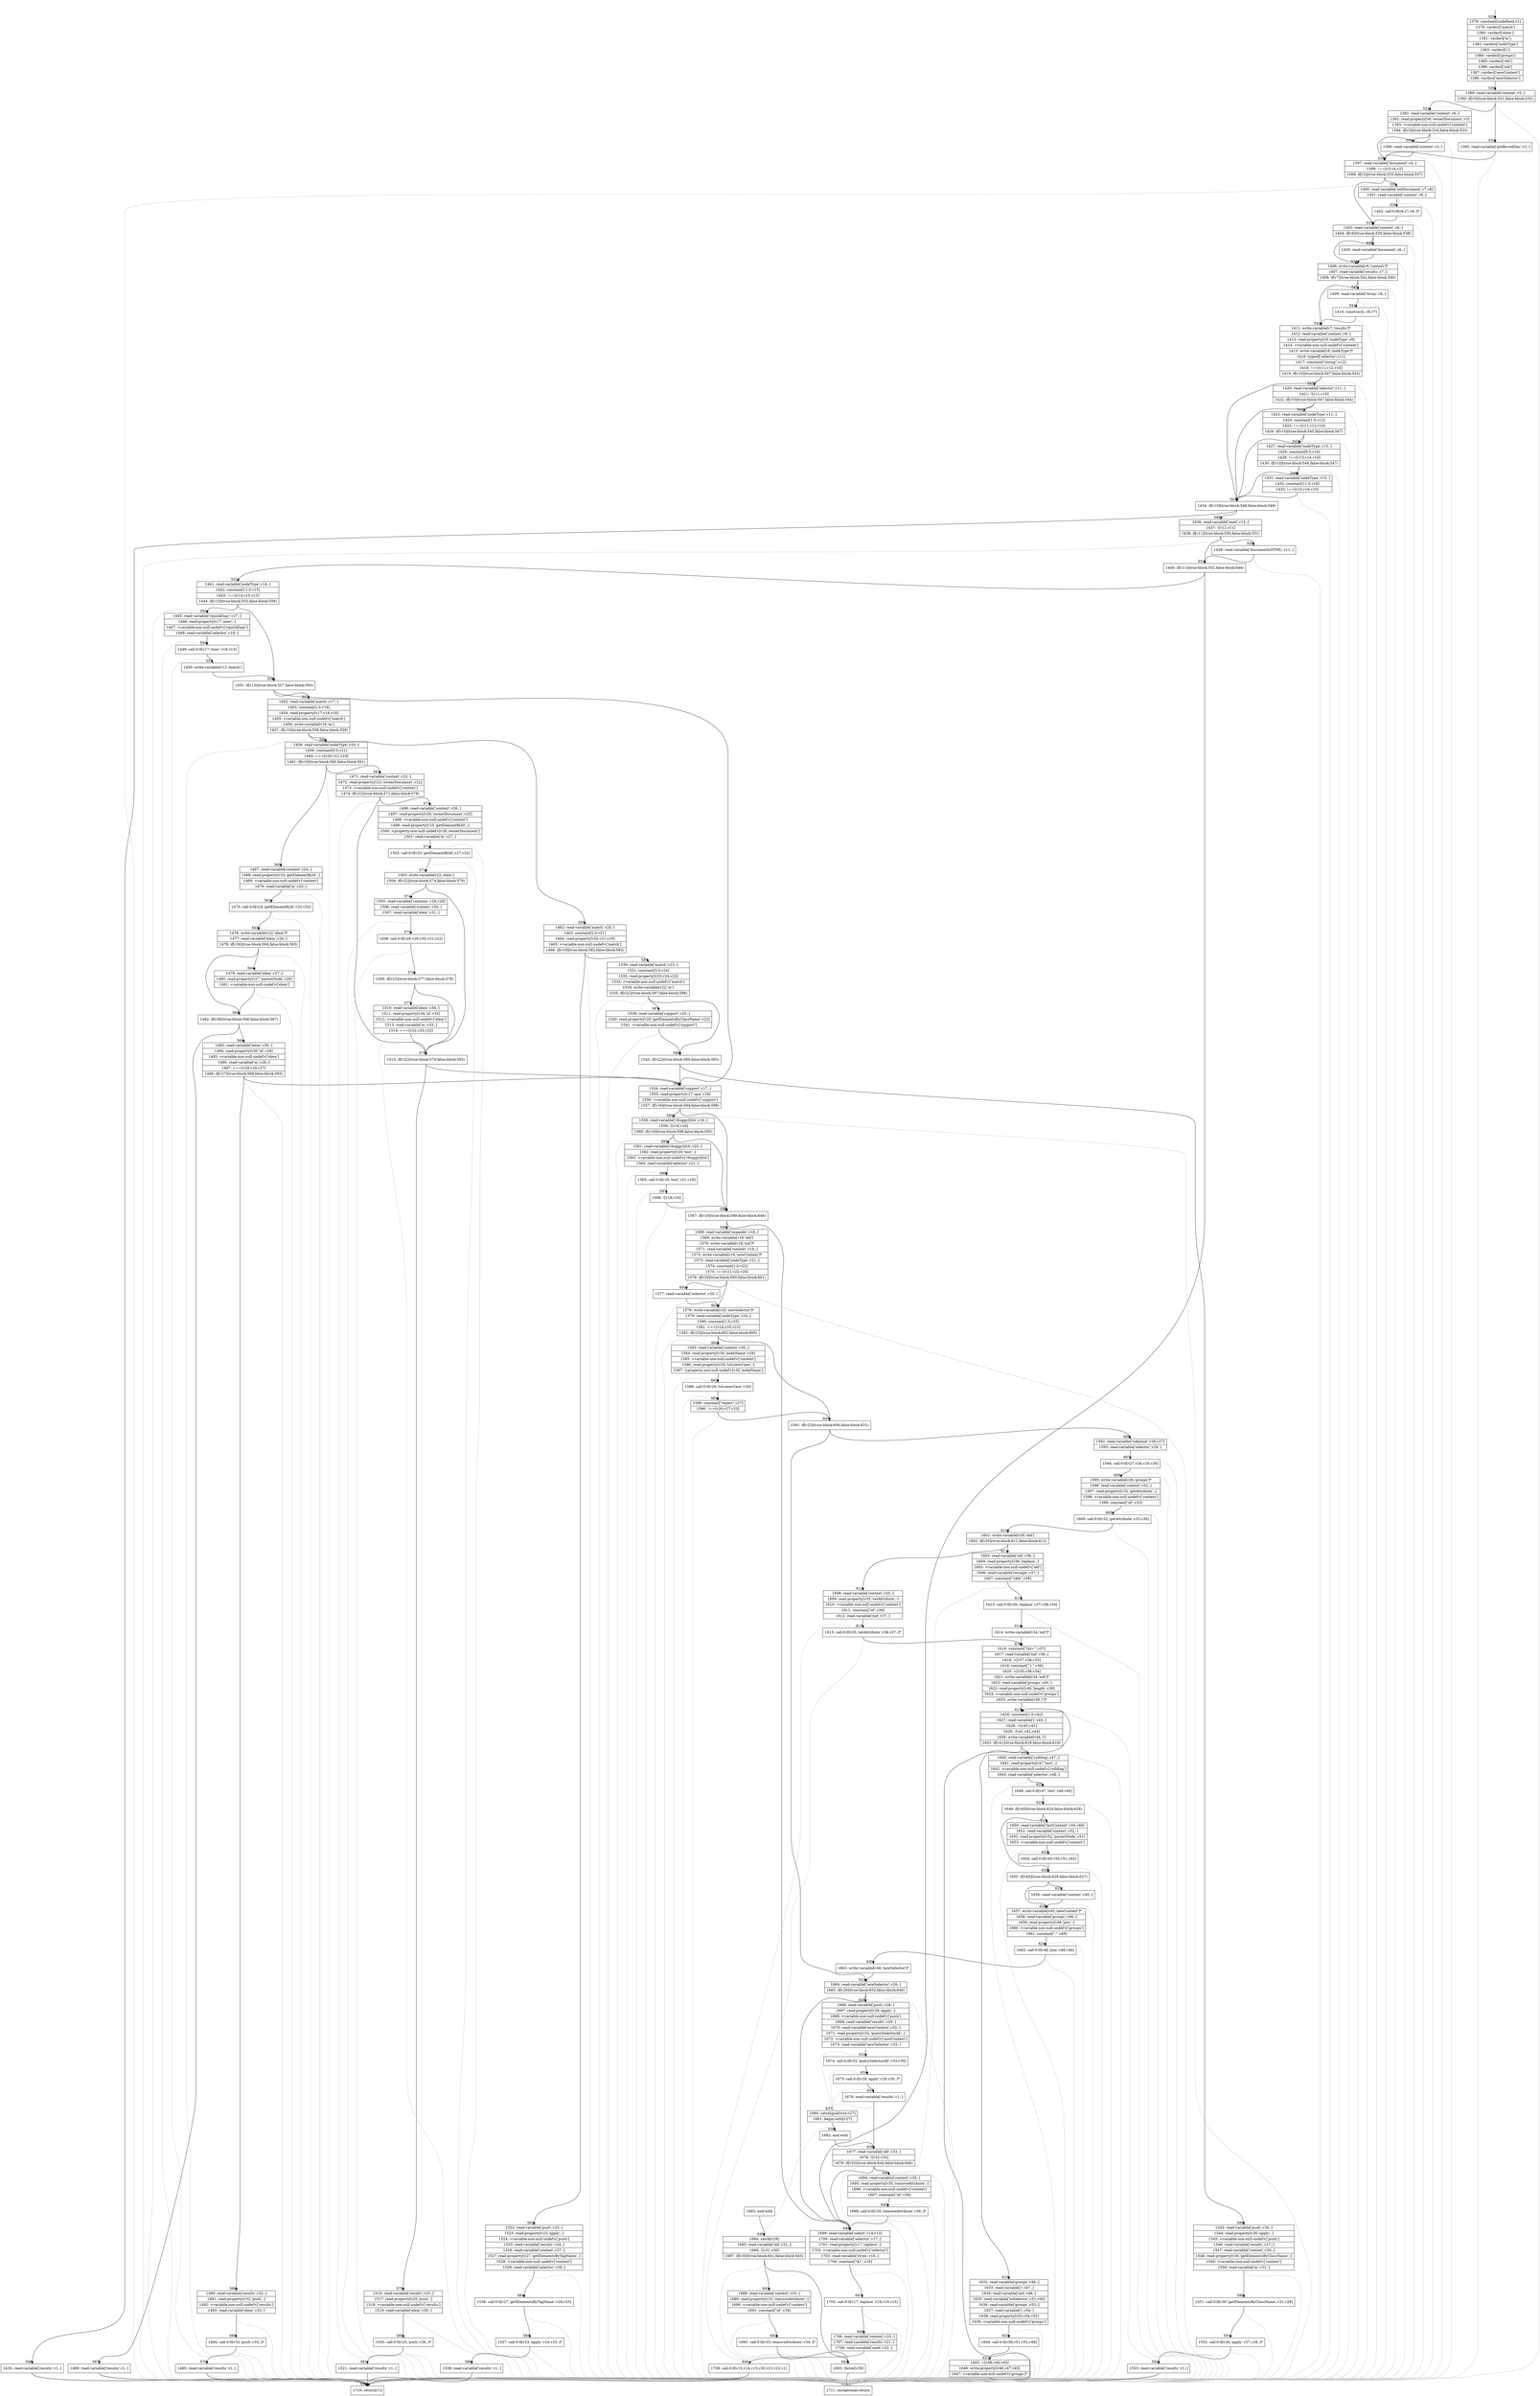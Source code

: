 digraph {
rankdir="TD"
BB_entry50[shape=none,label=""];
BB_entry50 -> BB529 [tailport=s, headport=n, headlabel="    529"]
BB529 [shape=record label="{1378: constant[undefined,v1]|1379: vardecl['match']|1380: vardecl['elem']|1381: vardecl['m']|1382: vardecl['nodeType']|1383: vardecl['i']|1384: vardecl['groups']|1385: vardecl['old']|1386: vardecl['nid']|1387: vardecl['newContext']|1388: vardecl['newSelector']}" ] 
BB529 -> BB530 [tailport=s, headport=n, headlabel="      530"]
BB530 [shape=record label="{1389: read-variable['context',v5,-]|1390: if[v5](true-block:531,false-block:532)}" ] 
BB530 -> BB531 [tailport=s, headport=n, headlabel="      531"]
BB530 -> BB532 [tailport=s, headport=n, headlabel="      532"]
BB530 -> BB651 [tailport=s, headport=n, color=gray, headlabel="      651"]
BB531 [shape=record label="{1391: read-variable['context',v6,-]|1392: read-property[v6,'ownerDocument',v3]|1393: \<variable-non-null-undef\>['context']|1394: if[v3](true-block:534,false-block:533)}" ] 
BB531 -> BB534 [tailport=s, headport=n, headlabel="      534"]
BB531 -> BB533 [tailport=s, headport=n, headlabel="      533"]
BB531 -> BB651 [tailport=s, headport=n, color=gray]
BB532 [shape=record label="{1395: read-variable['preferredDoc',v3,-]}" ] 
BB532 -> BB534 [tailport=s, headport=n]
BB532 -> BB651 [tailport=s, headport=n, color=gray]
BB533 [shape=record label="{1396: read-variable['context',v3,-]}" ] 
BB533 -> BB534 [tailport=s, headport=n]
BB533 -> BB651 [tailport=s, headport=n, color=gray]
BB534 [shape=record label="{1397: read-variable['document',v4,-]|1398: !==[v3,v4,v2]|1399: if[v2](true-block:535,false-block:537)}" ] 
BB534 -> BB535 [tailport=s, headport=n, headlabel="      535"]
BB534 -> BB537 [tailport=s, headport=n, headlabel="      537"]
BB534 -> BB651 [tailport=s, headport=n, color=gray]
BB535 [shape=record label="{1400: read-variable['setDocument',v7,v6]|1401: read-variable['context',v8,-]}" ] 
BB535 -> BB536 [tailport=s, headport=n, headlabel="      536"]
BB535 -> BB651 [tailport=s, headport=n, color=gray]
BB536 [shape=record label="{1402: call-0:0[v6,v7,v8,-]*}" ] 
BB536 -> BB537 [tailport=s, headport=n]
BB536 -> BB651 [tailport=s, headport=n, color=gray]
BB537 [shape=record label="{1403: read-variable['context',v6,-]|1404: if[v6](true-block:539,false-block:538)}" ] 
BB537 -> BB539 [tailport=s, headport=n, headlabel="      539"]
BB537 -> BB538 [tailport=s, headport=n, headlabel="      538"]
BB537 -> BB651 [tailport=s, headport=n, color=gray]
BB538 [shape=record label="{1405: read-variable['document',v6,-]}" ] 
BB538 -> BB539 [tailport=s, headport=n]
BB538 -> BB651 [tailport=s, headport=n, color=gray]
BB539 [shape=record label="{1406: write-variable[v6,'context']*|1407: read-variable['results',v7,-]|1408: if[v7](true-block:542,false-block:540)}" ] 
BB539 -> BB542 [tailport=s, headport=n, headlabel="      542"]
BB539 -> BB540 [tailport=s, headport=n, headlabel="      540"]
BB539 -> BB651 [tailport=s, headport=n, color=gray]
BB540 [shape=record label="{1409: read-variable['Array',v8,-]}" ] 
BB540 -> BB541 [tailport=s, headport=n, headlabel="      541"]
BB540 -> BB651 [tailport=s, headport=n, color=gray]
BB541 [shape=record label="{1410: construct[-,v8,v7]}" ] 
BB541 -> BB542 [tailport=s, headport=n]
BB541 -> BB651 [tailport=s, headport=n, color=gray]
BB542 [shape=record label="{1411: write-variable[v7,'results']*|1412: read-variable['context',v9,-]|1413: read-property[v9,'nodeType',v8]|1414: \<variable-non-null-undef\>['context']|1415: write-variable[v8,'nodeType']*|1416: typeof['selector',v11]|1417: constant[\"string\",v12]|1418: !==[v11,v12,v10]|1419: if[v10](true-block:547,false-block:543)}" ] 
BB542 -> BB547 [tailport=s, headport=n, headlabel="      547"]
BB542 -> BB543 [tailport=s, headport=n, headlabel="      543"]
BB542 -> BB651 [tailport=s, headport=n, color=gray]
BB543 [shape=record label="{1420: read-variable['selector',v11,-]|1421: ![v11,v10]|1422: if[v10](true-block:547,false-block:544)}" ] 
BB543 -> BB547 [tailport=s, headport=n]
BB543 -> BB544 [tailport=s, headport=n, headlabel="      544"]
BB543 -> BB651 [tailport=s, headport=n, color=gray]
BB544 [shape=record label="{1423: read-variable['nodeType',v11,-]|1424: constant[1.0,v12]|1425: !==[v11,v12,v10]|1426: if[v10](true-block:545,false-block:547)}" ] 
BB544 -> BB547 [tailport=s, headport=n]
BB544 -> BB545 [tailport=s, headport=n, headlabel="      545"]
BB544 -> BB651 [tailport=s, headport=n, color=gray]
BB545 [shape=record label="{1427: read-variable['nodeType',v13,-]|1428: constant[9.0,v14]|1429: !==[v13,v14,v10]|1430: if[v10](true-block:546,false-block:547)}" ] 
BB545 -> BB547 [tailport=s, headport=n]
BB545 -> BB546 [tailport=s, headport=n, headlabel="      546"]
BB545 -> BB651 [tailport=s, headport=n, color=gray]
BB546 [shape=record label="{1431: read-variable['nodeType',v15,-]|1432: constant[11.0,v16]|1433: !==[v15,v16,v10]}" ] 
BB546 -> BB547 [tailport=s, headport=n]
BB546 -> BB651 [tailport=s, headport=n, color=gray]
BB547 [shape=record label="{1434: if[v10](true-block:548,false-block:549)}" ] 
BB547 -> BB548 [tailport=s, headport=n, headlabel="      548"]
BB547 -> BB549 [tailport=s, headport=n, headlabel="      549"]
BB548 [shape=record label="{1435: read-variable['results',v1,-]}" ] 
BB548 -> BB650 [tailport=s, headport=n, headlabel="      650"]
BB548 -> BB651 [tailport=s, headport=n, color=gray]
BB549 [shape=record label="{1436: read-variable['seed',v12,-]|1437: ![v12,v11]|1438: if[v11](true-block:550,false-block:551)}" ] 
BB549 -> BB551 [tailport=s, headport=n, headlabel="      551"]
BB549 -> BB550 [tailport=s, headport=n, headlabel="      550"]
BB549 -> BB651 [tailport=s, headport=n, color=gray]
BB550 [shape=record label="{1439: read-variable['documentIsHTML',v11,-]}" ] 
BB550 -> BB551 [tailport=s, headport=n]
BB550 -> BB651 [tailport=s, headport=n, color=gray]
BB551 [shape=record label="{1440: if[v11](true-block:552,false-block:646)}" ] 
BB551 -> BB552 [tailport=s, headport=n, headlabel="      552"]
BB551 -> BB646 [tailport=s, headport=n, headlabel="      646"]
BB552 [shape=record label="{1441: read-variable['nodeType',v14,-]|1442: constant[11.0,v15]|1443: !==[v14,v15,v13]|1444: if[v13](true-block:553,false-block:556)}" ] 
BB552 -> BB556 [tailport=s, headport=n, headlabel="      556"]
BB552 -> BB553 [tailport=s, headport=n, headlabel="      553"]
BB552 -> BB651 [tailport=s, headport=n, color=gray]
BB553 [shape=record label="{1445: read-variable['rquickExpr',v17,-]|1446: read-property[v17,'exec',-]|1447: \<variable-non-null-undef\>['rquickExpr']|1448: read-variable['selector',v18,-]}" ] 
BB553 -> BB554 [tailport=s, headport=n, headlabel="      554"]
BB553 -> BB651 [tailport=s, headport=n, color=gray]
BB554 [shape=record label="{1449: call-0:0[v17,'exec',v18,v13]}" ] 
BB554 -> BB555 [tailport=s, headport=n, headlabel="      555"]
BB554 -> BB651 [tailport=s, headport=n, color=gray]
BB555 [shape=record label="{1450: write-variable[v13,'match']}" ] 
BB555 -> BB556 [tailport=s, headport=n]
BB556 [shape=record label="{1451: if[v13](true-block:557,false-block:593)}" ] 
BB556 -> BB557 [tailport=s, headport=n, headlabel="      557"]
BB556 -> BB593 [tailport=s, headport=n, headlabel="      593"]
BB557 [shape=record label="{1452: read-variable['match',v17,-]|1453: constant[1.0,v18]|1454: read-property[v17,v18,v16]|1455: \<variable-non-null-undef\>['match']|1456: write-variable[v16,'m']|1457: if[v16](true-block:558,false-block:559)}" ] 
BB557 -> BB558 [tailport=s, headport=n, headlabel="      558"]
BB557 -> BB559 [tailport=s, headport=n, headlabel="      559"]
BB557 -> BB651 [tailport=s, headport=n, color=gray]
BB558 [shape=record label="{1458: read-variable['nodeType',v20,-]|1459: constant[9.0,v21]|1460: ===[v20,v21,v19]|1461: if[v19](true-block:560,false-block:561)}" ] 
BB558 -> BB560 [tailport=s, headport=n, headlabel="      560"]
BB558 -> BB561 [tailport=s, headport=n, headlabel="      561"]
BB558 -> BB651 [tailport=s, headport=n, color=gray]
BB559 [shape=record label="{1462: read-variable['match',v20,-]|1463: constant[2.0,v21]|1464: read-property[v20,v21,v19]|1465: \<variable-non-null-undef\>['match']|1466: if[v19](true-block:582,false-block:583)}" ] 
BB559 -> BB582 [tailport=s, headport=n, headlabel="      582"]
BB559 -> BB583 [tailport=s, headport=n, headlabel="      583"]
BB559 -> BB651 [tailport=s, headport=n, color=gray]
BB560 [shape=record label="{1467: read-variable['context',v24,-]|1468: read-property[v24,'getElementById',-]|1469: \<variable-non-null-undef\>['context']|1470: read-variable['m',v25,-]}" ] 
BB560 -> BB562 [tailport=s, headport=n, headlabel="      562"]
BB560 -> BB651 [tailport=s, headport=n, color=gray]
BB561 [shape=record label="{1471: read-variable['context',v23,-]|1472: read-property[v23,'ownerDocument',v22]|1473: \<variable-non-null-undef\>['context']|1474: if[v22](true-block:571,false-block:578)}" ] 
BB561 -> BB578 [tailport=s, headport=n, headlabel="      578"]
BB561 -> BB571 [tailport=s, headport=n, headlabel="      571"]
BB561 -> BB651 [tailport=s, headport=n, color=gray]
BB562 [shape=record label="{1475: call-0:0[v24,'getElementById',v25,v22]}" ] 
BB562 -> BB563 [tailport=s, headport=n, headlabel="      563"]
BB562 -> BB651 [tailport=s, headport=n, color=gray]
BB563 [shape=record label="{1476: write-variable[v22,'elem']*|1477: read-variable['elem',v26,-]|1478: if[v26](true-block:564,false-block:565)}" ] 
BB563 -> BB565 [tailport=s, headport=n, headlabel="      565"]
BB563 -> BB564 [tailport=s, headport=n, headlabel="      564"]
BB563 -> BB651 [tailport=s, headport=n, color=gray]
BB564 [shape=record label="{1479: read-variable['elem',v27,-]|1480: read-property[v27,'parentNode',v26]|1481: \<variable-non-null-undef\>['elem']}" ] 
BB564 -> BB565 [tailport=s, headport=n]
BB564 -> BB651 [tailport=s, headport=n, color=gray]
BB565 [shape=record label="{1482: if[v26](true-block:566,false-block:567)}" ] 
BB565 -> BB566 [tailport=s, headport=n, headlabel="      566"]
BB565 -> BB567 [tailport=s, headport=n, headlabel="      567"]
BB566 [shape=record label="{1483: read-variable['elem',v30,-]|1484: read-property[v30,'id',v28]|1485: \<variable-non-null-undef\>['elem']|1486: read-variable['m',v29,-]|1487: ===[v28,v29,v27]|1488: if[v27](true-block:568,false-block:593)}" ] 
BB566 -> BB568 [tailport=s, headport=n, headlabel="      568"]
BB566 -> BB593 [tailport=s, headport=n]
BB566 -> BB651 [tailport=s, headport=n, color=gray]
BB567 [shape=record label="{1489: read-variable['results',v1,-]}" ] 
BB567 -> BB650 [tailport=s, headport=n]
BB567 -> BB651 [tailport=s, headport=n, color=gray]
BB568 [shape=record label="{1490: read-variable['results',v32,-]|1491: read-property[v32,'push',-]|1492: \<variable-non-null-undef\>['results']|1493: read-variable['elem',v33,-]}" ] 
BB568 -> BB569 [tailport=s, headport=n, headlabel="      569"]
BB568 -> BB651 [tailport=s, headport=n, color=gray]
BB569 [shape=record label="{1494: call-0:0[v32,'push',v33,-]*}" ] 
BB569 -> BB570 [tailport=s, headport=n, headlabel="      570"]
BB569 -> BB651 [tailport=s, headport=n, color=gray]
BB570 [shape=record label="{1495: read-variable['results',v1,-]}" ] 
BB570 -> BB650 [tailport=s, headport=n]
BB570 -> BB651 [tailport=s, headport=n, color=gray]
BB571 [shape=record label="{1496: read-variable['context',v26,-]|1497: read-property[v26,'ownerDocument',v25]|1498: \<variable-non-null-undef\>['context']|1499: read-property[v25,'getElementById',-]|1500: \<property-non-null-undef\>[v26,'ownerDocument']|1501: read-variable['m',v27,-]}" ] 
BB571 -> BB572 [tailport=s, headport=n, headlabel="      572"]
BB571 -> BB651 [tailport=s, headport=n, color=gray]
BB572 [shape=record label="{1502: call-0:0[v25,'getElementById',v27,v22]}" ] 
BB572 -> BB573 [tailport=s, headport=n, headlabel="      573"]
BB572 -> BB651 [tailport=s, headport=n, color=gray]
BB573 [shape=record label="{1503: write-variable[v22,'elem']|1504: if[v22](true-block:574,false-block:578)}" ] 
BB573 -> BB578 [tailport=s, headport=n]
BB573 -> BB574 [tailport=s, headport=n, headlabel="      574"]
BB574 [shape=record label="{1505: read-variable['contains',v29,v28]|1506: read-variable['context',v30,-]|1507: read-variable['elem',v31,-]}" ] 
BB574 -> BB575 [tailport=s, headport=n, headlabel="      575"]
BB574 -> BB651 [tailport=s, headport=n, color=gray]
BB575 [shape=record label="{1508: call-0:0[v28,v29,v30,v31,v22]}" ] 
BB575 -> BB576 [tailport=s, headport=n, headlabel="      576"]
BB575 -> BB651 [tailport=s, headport=n, color=gray]
BB576 [shape=record label="{1509: if[v22](true-block:577,false-block:578)}" ] 
BB576 -> BB578 [tailport=s, headport=n]
BB576 -> BB577 [tailport=s, headport=n, headlabel="      577"]
BB577 [shape=record label="{1510: read-variable['elem',v34,-]|1511: read-property[v34,'id',v32]|1512: \<variable-non-null-undef\>['elem']|1513: read-variable['m',v33,-]|1514: ===[v32,v33,v22]}" ] 
BB577 -> BB578 [tailport=s, headport=n]
BB577 -> BB651 [tailport=s, headport=n, color=gray]
BB578 [shape=record label="{1515: if[v22](true-block:579,false-block:593)}" ] 
BB578 -> BB579 [tailport=s, headport=n, headlabel="      579"]
BB578 -> BB593 [tailport=s, headport=n]
BB579 [shape=record label="{1516: read-variable['results',v25,-]|1517: read-property[v25,'push',-]|1518: \<variable-non-null-undef\>['results']|1519: read-variable['elem',v26,-]}" ] 
BB579 -> BB580 [tailport=s, headport=n, headlabel="      580"]
BB579 -> BB651 [tailport=s, headport=n, color=gray]
BB580 [shape=record label="{1520: call-0:0[v25,'push',v26,-]*}" ] 
BB580 -> BB581 [tailport=s, headport=n, headlabel="      581"]
BB580 -> BB651 [tailport=s, headport=n, color=gray]
BB581 [shape=record label="{1521: read-variable['results',v1,-]}" ] 
BB581 -> BB650 [tailport=s, headport=n]
BB581 -> BB651 [tailport=s, headport=n, color=gray]
BB582 [shape=record label="{1522: read-variable['push',v23,-]|1523: read-property[v23,'apply',-]|1524: \<variable-non-null-undef\>['push']|1525: read-variable['results',v24,-]|1526: read-variable['context',v27,-]|1527: read-property[v27,'getElementsByTagName',-]|1528: \<variable-non-null-undef\>['context']|1529: read-variable['selector',v28,-]}" ] 
BB582 -> BB584 [tailport=s, headport=n, headlabel="      584"]
BB582 -> BB651 [tailport=s, headport=n, color=gray]
BB583 [shape=record label="{1530: read-variable['match',v23,-]|1531: constant[3.0,v24]|1532: read-property[v23,v24,v22]|1533: \<variable-non-null-undef\>['match']|1534: write-variable[v22,'m']|1535: if[v22](true-block:587,false-block:588)}" ] 
BB583 -> BB588 [tailport=s, headport=n, headlabel="      588"]
BB583 -> BB587 [tailport=s, headport=n, headlabel="      587"]
BB583 -> BB651 [tailport=s, headport=n, color=gray]
BB584 [shape=record label="{1536: call-0:0[v27,'getElementsByTagName',v28,v25]}" ] 
BB584 -> BB585 [tailport=s, headport=n, headlabel="      585"]
BB584 -> BB651 [tailport=s, headport=n, color=gray]
BB585 [shape=record label="{1537: call-0:0[v23,'apply',v24,v25,-]*}" ] 
BB585 -> BB586 [tailport=s, headport=n, headlabel="      586"]
BB585 -> BB651 [tailport=s, headport=n, color=gray]
BB586 [shape=record label="{1538: read-variable['results',v1,-]}" ] 
BB586 -> BB650 [tailport=s, headport=n]
BB586 -> BB651 [tailport=s, headport=n, color=gray]
BB587 [shape=record label="{1539: read-variable['support',v25,-]|1540: read-property[v25,'getElementsByClassName',v22]|1541: \<variable-non-null-undef\>['support']}" ] 
BB587 -> BB588 [tailport=s, headport=n]
BB587 -> BB651 [tailport=s, headport=n, color=gray]
BB588 [shape=record label="{1542: if[v22](true-block:589,false-block:593)}" ] 
BB588 -> BB589 [tailport=s, headport=n, headlabel="      589"]
BB588 -> BB593 [tailport=s, headport=n]
BB589 [shape=record label="{1543: read-variable['push',v26,-]|1544: read-property[v26,'apply',-]|1545: \<variable-non-null-undef\>['push']|1546: read-variable['results',v27,-]|1547: read-variable['context',v30,-]|1548: read-property[v30,'getElementsByClassName',-]|1549: \<variable-non-null-undef\>['context']|1550: read-variable['m',v31,-]}" ] 
BB589 -> BB590 [tailport=s, headport=n, headlabel="      590"]
BB589 -> BB651 [tailport=s, headport=n, color=gray]
BB590 [shape=record label="{1551: call-0:0[v30,'getElementsByClassName',v31,v28]}" ] 
BB590 -> BB591 [tailport=s, headport=n, headlabel="      591"]
BB590 -> BB651 [tailport=s, headport=n, color=gray]
BB591 [shape=record label="{1552: call-0:0[v26,'apply',v27,v28,-]*}" ] 
BB591 -> BB592 [tailport=s, headport=n, headlabel="      592"]
BB591 -> BB651 [tailport=s, headport=n, color=gray]
BB592 [shape=record label="{1553: read-variable['results',v1,-]}" ] 
BB592 -> BB650 [tailport=s, headport=n]
BB592 -> BB651 [tailport=s, headport=n, color=gray]
BB593 [shape=record label="{1554: read-variable['support',v17,-]|1555: read-property[v17,'qsa',v16]|1556: \<variable-non-null-undef\>['support']|1557: if[v16](true-block:594,false-block:598)}" ] 
BB593 -> BB598 [tailport=s, headport=n, headlabel="      598"]
BB593 -> BB594 [tailport=s, headport=n, headlabel="      594"]
BB593 -> BB651 [tailport=s, headport=n, color=gray]
BB594 [shape=record label="{1558: read-variable['rbuggyQSA',v18,-]|1559: ![v18,v16]|1560: if[v16](true-block:598,false-block:595)}" ] 
BB594 -> BB598 [tailport=s, headport=n]
BB594 -> BB595 [tailport=s, headport=n, headlabel="      595"]
BB594 -> BB651 [tailport=s, headport=n, color=gray]
BB595 [shape=record label="{1561: read-variable['rbuggyQSA',v20,-]|1562: read-property[v20,'test',-]|1563: \<variable-non-null-undef\>['rbuggyQSA']|1564: read-variable['selector',v21,-]}" ] 
BB595 -> BB596 [tailport=s, headport=n, headlabel="      596"]
BB595 -> BB651 [tailport=s, headport=n, color=gray]
BB596 [shape=record label="{1565: call-0:0[v20,'test',v21,v18]}" ] 
BB596 -> BB597 [tailport=s, headport=n, headlabel="      597"]
BB596 -> BB651 [tailport=s, headport=n, color=gray]
BB597 [shape=record label="{1566: ![v18,v16]}" ] 
BB597 -> BB598 [tailport=s, headport=n]
BB597 -> BB651 [tailport=s, headport=n, color=gray]
BB598 [shape=record label="{1567: if[v16](true-block:599,false-block:646)}" ] 
BB598 -> BB599 [tailport=s, headport=n, headlabel="      599"]
BB598 -> BB646 [tailport=s, headport=n]
BB599 [shape=record label="{1568: read-variable['expando',v18,-]|1569: write-variable[v18,'old']|1570: write-variable[v18,'nid']*|1571: read-variable['context',v19,-]|1572: write-variable[v19,'newContext']*|1573: read-variable['nodeType',v21,-]|1574: constant[1.0,v22]|1575: !==[v21,v22,v20]|1576: if[v20](true-block:600,false-block:601)}" ] 
BB599 -> BB601 [tailport=s, headport=n, headlabel="      601"]
BB599 -> BB600 [tailport=s, headport=n, headlabel="      600"]
BB599 -> BB651 [tailport=s, headport=n, color=gray]
BB600 [shape=record label="{1577: read-variable['selector',v20,-]}" ] 
BB600 -> BB601 [tailport=s, headport=n]
BB600 -> BB651 [tailport=s, headport=n, color=gray]
BB601 [shape=record label="{1578: write-variable[v20,'newSelector']*|1579: read-variable['nodeType',v24,-]|1580: constant[1.0,v25]|1581: ===[v24,v25,v23]|1582: if[v23](true-block:602,false-block:605)}" ] 
BB601 -> BB605 [tailport=s, headport=n, headlabel="      605"]
BB601 -> BB602 [tailport=s, headport=n, headlabel="      602"]
BB601 -> BB651 [tailport=s, headport=n, color=gray]
BB602 [shape=record label="{1583: read-variable['context',v30,-]|1584: read-property[v30,'nodeName',v29]|1585: \<variable-non-null-undef\>['context']|1586: read-property[v29,'toLowerCase',-]|1587: \<property-non-null-undef\>[v30,'nodeName']}" ] 
BB602 -> BB603 [tailport=s, headport=n, headlabel="      603"]
BB602 -> BB651 [tailport=s, headport=n, color=gray]
BB603 [shape=record label="{1588: call-0:0[v29,'toLowerCase',v26]}" ] 
BB603 -> BB604 [tailport=s, headport=n, headlabel="      604"]
BB603 -> BB651 [tailport=s, headport=n, color=gray]
BB604 [shape=record label="{1589: constant[\"object\",v27]|1590: !==[v26,v27,v23]}" ] 
BB604 -> BB605 [tailport=s, headport=n]
BB604 -> BB651 [tailport=s, headport=n, color=gray]
BB605 [shape=record label="{1591: if[v23](true-block:606,false-block:631)}" ] 
BB605 -> BB606 [tailport=s, headport=n, headlabel="      606"]
BB605 -> BB631 [tailport=s, headport=n, headlabel="      631"]
BB606 [shape=record label="{1592: read-variable['tokenize',v28,v27]|1593: read-variable['selector',v29,-]}" ] 
BB606 -> BB607 [tailport=s, headport=n, headlabel="      607"]
BB606 -> BB651 [tailport=s, headport=n, color=gray]
BB607 [shape=record label="{1594: call-0:0[v27,v28,v29,v26]}" ] 
BB607 -> BB608 [tailport=s, headport=n, headlabel="      608"]
BB607 -> BB651 [tailport=s, headport=n, color=gray]
BB608 [shape=record label="{1595: write-variable[v26,'groups']*|1596: read-variable['context',v32,-]|1597: read-property[v32,'getAttribute',-]|1598: \<variable-non-null-undef\>['context']|1599: constant[\"id\",v33]}" ] 
BB608 -> BB609 [tailport=s, headport=n, headlabel="      609"]
BB608 -> BB651 [tailport=s, headport=n, color=gray]
BB609 [shape=record label="{1600: call-0:0[v32,'getAttribute',v33,v30]}" ] 
BB609 -> BB610 [tailport=s, headport=n, headlabel="      610"]
BB609 -> BB651 [tailport=s, headport=n, color=gray]
BB610 [shape=record label="{1601: write-variable[v30,'old']|1602: if[v30](true-block:611,false-block:612)}" ] 
BB610 -> BB611 [tailport=s, headport=n, headlabel="      611"]
BB610 -> BB612 [tailport=s, headport=n, headlabel="      612"]
BB611 [shape=record label="{1603: read-variable['old',v36,-]|1604: read-property[v36,'replace',-]|1605: \<variable-non-null-undef\>['old']|1606: read-variable['rescape',v37,-]|1607: constant[\"\\\\$&\",v38]}" ] 
BB611 -> BB613 [tailport=s, headport=n, headlabel="      613"]
BB611 -> BB651 [tailport=s, headport=n, color=gray]
BB612 [shape=record label="{1608: read-variable['context',v35,-]|1609: read-property[v35,'setAttribute',-]|1610: \<variable-non-null-undef\>['context']|1611: constant[\"id\",v36]|1612: read-variable['nid',v37,-]}" ] 
BB612 -> BB615 [tailport=s, headport=n, headlabel="      615"]
BB612 -> BB651 [tailport=s, headport=n, color=gray]
BB613 [shape=record label="{1613: call-0:0[v36,'replace',v37,v38,v34]}" ] 
BB613 -> BB614 [tailport=s, headport=n, headlabel="      614"]
BB613 -> BB651 [tailport=s, headport=n, color=gray]
BB614 [shape=record label="{1614: write-variable[v34,'nid']*}" ] 
BB614 -> BB616 [tailport=s, headport=n, headlabel="      616"]
BB615 [shape=record label="{1615: call-0:0[v35,'setAttribute',v36,v37,-]*}" ] 
BB615 -> BB616 [tailport=s, headport=n]
BB615 -> BB651 [tailport=s, headport=n, color=gray]
BB616 [shape=record label="{1616: constant[\"[id='\",v37]|1617: read-variable['nid',v38,-]|1618: +[v37,v38,v35]|1619: constant[\"'] \",v36]|1620: +[v35,v36,v34]|1621: write-variable[v34,'nid']*|1622: read-variable['groups',v40,-]|1623: read-property[v40,'length',v39]|1624: \<variable-non-null-undef\>['groups']|1625: write-variable[v39,'i']*}" ] 
BB616 -> BB617 [tailport=s, headport=n, headlabel="      617"]
BB616 -> BB651 [tailport=s, headport=n, color=gray]
BB617 [shape=record label="{1626: constant[1.0,v42]|1627: read-variable['i',v43,-]|1628: +[v43,v41]|1629: -[v41,v42,v44]|1630: write-variable[v44,'i']|1631: if[v41](true-block:618,false-block:619)}" ] 
BB617 -> BB618 [tailport=s, headport=n, headlabel="      618"]
BB617 -> BB619 [tailport=s, headport=n, headlabel="      619"]
BB617 -> BB651 [tailport=s, headport=n, color=gray]
BB618 [shape=record label="{1632: read-variable['groups',v46,-]|1633: read-variable['i',v47,-]|1634: read-variable['nid',v48,-]|1635: read-variable['toSelector',v51,v50]|1636: read-variable['groups',v53,-]|1637: read-variable['i',v54,-]|1638: read-property[v53,v54,v52]|1639: \<variable-non-null-undef\>['groups']}" ] 
BB618 -> BB620 [tailport=s, headport=n, headlabel="      620"]
BB618 -> BB651 [tailport=s, headport=n, color=gray]
BB619 [shape=record label="{1640: read-variable['rsibling',v47,-]|1641: read-property[v47,'test',-]|1642: \<variable-non-null-undef\>['rsibling']|1643: read-variable['selector',v48,-]}" ] 
BB619 -> BB622 [tailport=s, headport=n, headlabel="      622"]
BB619 -> BB651 [tailport=s, headport=n, color=gray]
BB620 [shape=record label="{1644: call-0:0[v50,v51,v52,v49]}" ] 
BB620 -> BB621 [tailport=s, headport=n, headlabel="      621"]
BB620 -> BB651 [tailport=s, headport=n, color=gray]
BB621 [shape=record label="{1645: +[v48,v49,v45]|1646: write-property[v46,v47,v45]|1647: \<variable-non-null-undef\>['groups']*}" ] 
BB621 -> BB617 [tailport=s, headport=n]
BB621 -> BB651 [tailport=s, headport=n, color=gray]
BB622 [shape=record label="{1648: call-0:0[v47,'test',v48,v45]}" ] 
BB622 -> BB623 [tailport=s, headport=n, headlabel="      623"]
BB622 -> BB651 [tailport=s, headport=n, color=gray]
BB623 [shape=record label="{1649: if[v45](true-block:624,false-block:626)}" ] 
BB623 -> BB626 [tailport=s, headport=n, headlabel="      626"]
BB623 -> BB624 [tailport=s, headport=n, headlabel="      624"]
BB624 [shape=record label="{1650: read-variable['testContext',v50,v49]|1651: read-variable['context',v52,-]|1652: read-property[v52,'parentNode',v51]|1653: \<variable-non-null-undef\>['context']}" ] 
BB624 -> BB625 [tailport=s, headport=n, headlabel="      625"]
BB624 -> BB651 [tailport=s, headport=n, color=gray]
BB625 [shape=record label="{1654: call-0:0[v49,v50,v51,v45]}" ] 
BB625 -> BB626 [tailport=s, headport=n]
BB625 -> BB651 [tailport=s, headport=n, color=gray]
BB626 [shape=record label="{1655: if[v45](true-block:628,false-block:627)}" ] 
BB626 -> BB628 [tailport=s, headport=n, headlabel="      628"]
BB626 -> BB627 [tailport=s, headport=n, headlabel="      627"]
BB627 [shape=record label="{1656: read-variable['context',v45,-]}" ] 
BB627 -> BB628 [tailport=s, headport=n]
BB627 -> BB651 [tailport=s, headport=n, color=gray]
BB628 [shape=record label="{1657: write-variable[v45,'newContext']*|1658: read-variable['groups',v48,-]|1659: read-property[v48,'join',-]|1660: \<variable-non-null-undef\>['groups']|1661: constant[\",\",v49]}" ] 
BB628 -> BB629 [tailport=s, headport=n, headlabel="      629"]
BB628 -> BB651 [tailport=s, headport=n, color=gray]
BB629 [shape=record label="{1662: call-0:0[v48,'join',v49,v46]}" ] 
BB629 -> BB630 [tailport=s, headport=n, headlabel="      630"]
BB629 -> BB651 [tailport=s, headport=n, color=gray]
BB630 [shape=record label="{1663: write-variable[v46,'newSelector']*}" ] 
BB630 -> BB631 [tailport=s, headport=n]
BB631 [shape=record label="{1664: read-variable['newSelector',v26,-]|1665: if[v26](true-block:632,false-block:646)}" ] 
BB631 -> BB632 [tailport=s, headport=n, headlabel="      632"]
BB631 -> BB646 [tailport=s, headport=n]
BB631 -> BB651 [tailport=s, headport=n, color=gray]
BB632 [shape=record label="{1666: read-variable['push',v28,-]|1667: read-property[v28,'apply',-]|1668: \<variable-non-null-undef\>['push']|1669: read-variable['results',v29,-]|1670: read-variable['newContext',v32,-]|1671: read-property[v32,'querySelectorAll',-]|1672: \<variable-non-null-undef\>['newContext']|1673: read-variable['newSelector',v33,-]}" ] 
BB632 -> BB633 [tailport=s, headport=n, headlabel="      633"]
BB632 -> BB637 [tailport=s, headport=n, color=gray, headlabel="      637"]
BB633 [shape=record label="{1674: call-0:0[v32,'querySelectorAll',v33,v30]}" ] 
BB633 -> BB634 [tailport=s, headport=n, headlabel="      634"]
BB633 -> BB637 [tailport=s, headport=n, color=gray]
BB634 [shape=record label="{1675: call-0:0[v28,'apply',v29,v30,-]*}" ] 
BB634 -> BB635 [tailport=s, headport=n, headlabel="      635"]
BB634 -> BB637 [tailport=s, headport=n, color=gray]
BB635 [shape=record label="{1676: read-variable['results',v1,-]}" ] 
BB635 -> BB636 [tailport=s, headport=n, headlabel="      636"]
BB635 -> BB637 [tailport=s, headport=n, color=gray]
BB636 [shape=record label="{1677: read-variable['old',v33,-]|1678: ![v33,v32]|1679: if[v32](true-block:644,false-block:646)}" ] 
BB636 -> BB644 [tailport=s, headport=n, headlabel="      644"]
BB636 -> BB646 [tailport=s, headport=n]
BB636 -> BB651 [tailport=s, headport=n, color=gray]
BB637 [shape=record label="{1680: catch[qsaError,v27]|1681: begin-with[v27]}" ] 
BB637 -> BB638 [tailport=s, headport=n, headlabel="      638"]
BB637 -> BB640 [tailport=s, headport=n, color=gray, headlabel="      640"]
BB638 [shape=record label="{1682: end-with}" ] 
BB638 -> BB636 [tailport=s, headport=n]
BB639 [shape=record label="{1683: end-with}" ] 
BB639 -> BB640 [tailport=s, headport=n]
BB640 [shape=record label="{1684: catch[v29]|1685: read-variable['old',v31,-]|1686: ![v31,v30]|1687: if[v30](true-block:641,false-block:643)}" ] 
BB640 -> BB641 [tailport=s, headport=n, headlabel="      641"]
BB640 -> BB643 [tailport=s, headport=n, headlabel="      643"]
BB640 -> BB651 [tailport=s, headport=n, color=gray]
BB641 [shape=record label="{1688: read-variable['context',v33,-]|1689: read-property[v33,'removeAttribute',-]|1690: \<variable-non-null-undef\>['context']|1691: constant[\"id\",v34]}" ] 
BB641 -> BB642 [tailport=s, headport=n, headlabel="      642"]
BB641 -> BB651 [tailport=s, headport=n, color=gray]
BB642 [shape=record label="{1692: call-0:0[v33,'removeAttribute',v34,-]*}" ] 
BB642 -> BB643 [tailport=s, headport=n]
BB642 -> BB651 [tailport=s, headport=n, color=gray]
BB643 [shape=record label="{1693: throw[v29]}" ] 
BB643 -> BB651 [tailport=s, headport=n]
BB643 -> BB651 [tailport=s, headport=n, color=gray]
BB644 [shape=record label="{1694: read-variable['context',v35,-]|1695: read-property[v35,'removeAttribute',-]|1696: \<variable-non-null-undef\>['context']|1697: constant[\"id\",v36]}" ] 
BB644 -> BB645 [tailport=s, headport=n, headlabel="      645"]
BB644 -> BB651 [tailport=s, headport=n, color=gray]
BB645 [shape=record label="{1698: call-0:0[v35,'removeAttribute',v36,-]*}" ] 
BB645 -> BB646 [tailport=s, headport=n]
BB645 -> BB651 [tailport=s, headport=n, color=gray]
BB646 [shape=record label="{1699: read-variable['select',v14,v13]|1700: read-variable['selector',v17,-]|1701: read-property[v17,'replace',-]|1702: \<variable-non-null-undef\>['selector']|1703: read-variable['rtrim',v18,-]|1704: constant[\"$1\",v19]}" ] 
BB646 -> BB647 [tailport=s, headport=n, headlabel="      647"]
BB646 -> BB651 [tailport=s, headport=n, color=gray]
BB647 [shape=record label="{1705: call-0:0[v17,'replace',v18,v19,v15]}" ] 
BB647 -> BB648 [tailport=s, headport=n, headlabel="      648"]
BB647 -> BB651 [tailport=s, headport=n, color=gray]
BB648 [shape=record label="{1706: read-variable['context',v20,-]|1707: read-variable['results',v21,-]|1708: read-variable['seed',v22,-]}" ] 
BB648 -> BB649 [tailport=s, headport=n, headlabel="      649"]
BB648 -> BB651 [tailport=s, headport=n, color=gray]
BB649 [shape=record label="{1709: call-0:0[v13,v14,v15,v20,v21,v22,v1]}" ] 
BB649 -> BB650 [tailport=s, headport=n]
BB649 -> BB651 [tailport=s, headport=n, color=gray]
BB650 [shape=record label="{1710: return[v1]}" ] 
BB651 [shape=record label="{1711: exceptional-return}" ] 
}
